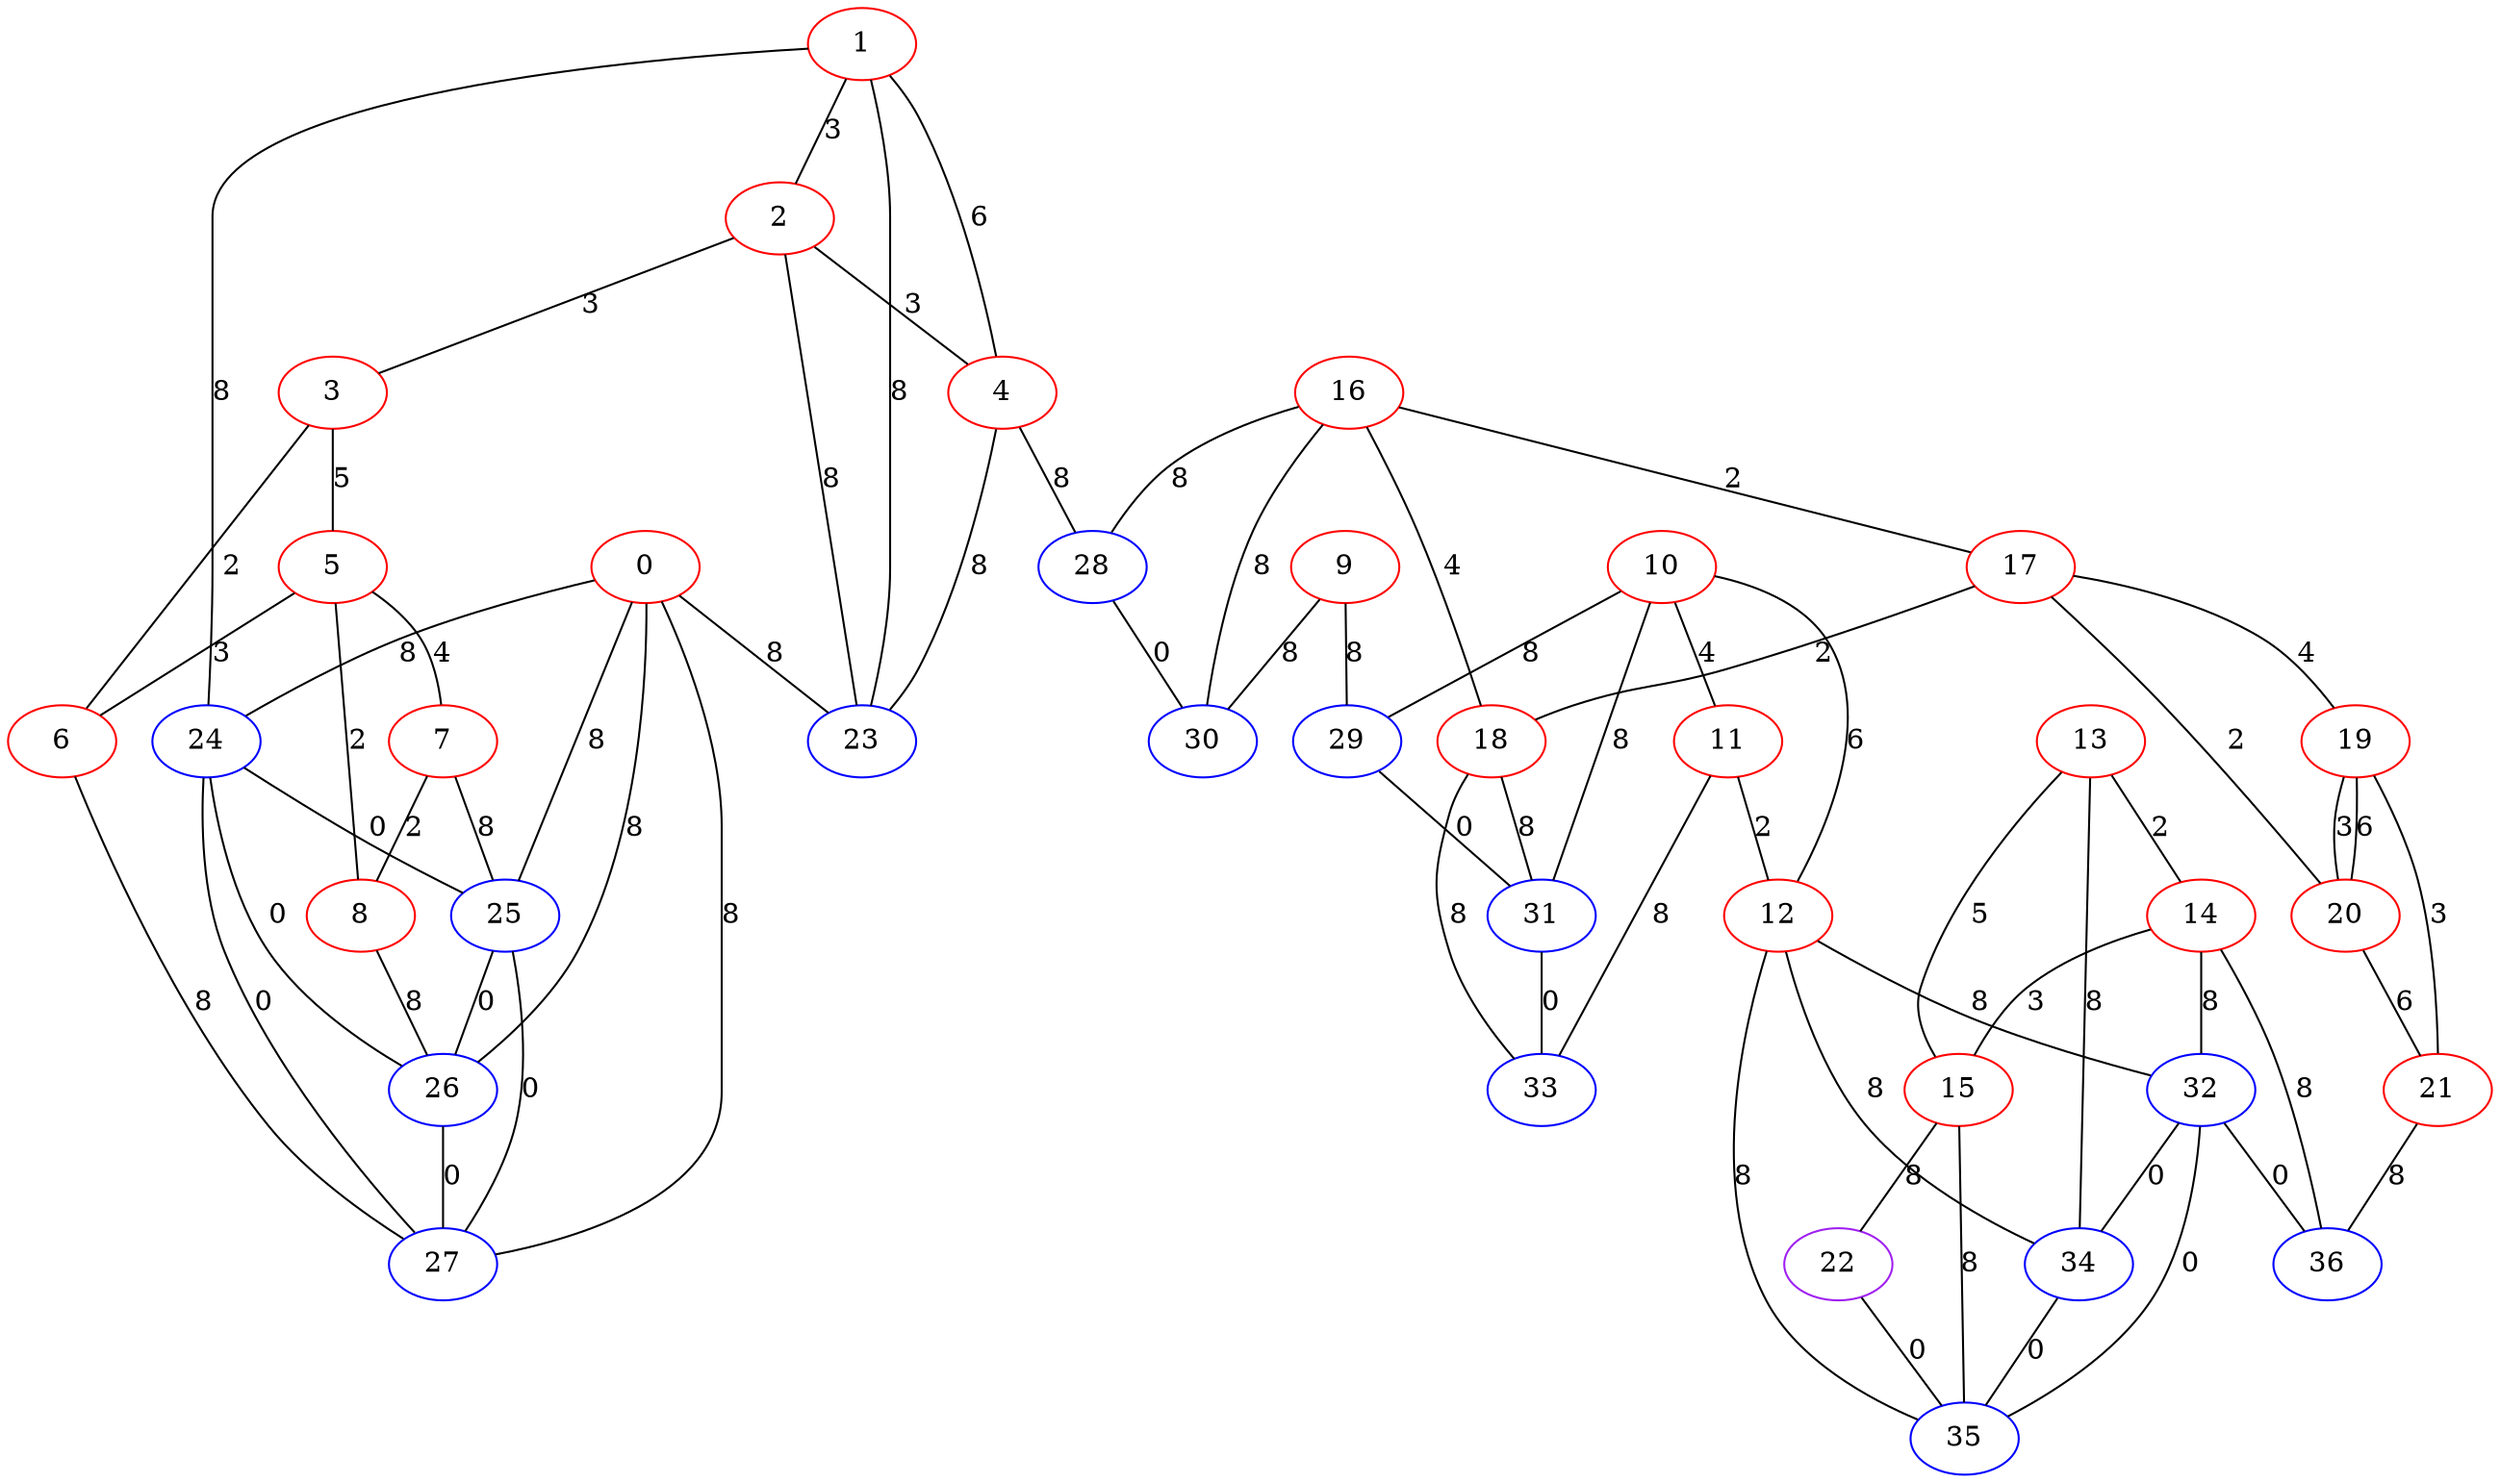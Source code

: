 graph "" {
0 [color=red, weight=1];
1 [color=red, weight=1];
2 [color=red, weight=1];
3 [color=red, weight=1];
4 [color=red, weight=1];
5 [color=red, weight=1];
6 [color=red, weight=1];
7 [color=red, weight=1];
8 [color=red, weight=1];
9 [color=red, weight=1];
10 [color=red, weight=1];
11 [color=red, weight=1];
12 [color=red, weight=1];
13 [color=red, weight=1];
14 [color=red, weight=1];
15 [color=red, weight=1];
16 [color=red, weight=1];
17 [color=red, weight=1];
18 [color=red, weight=1];
19 [color=red, weight=1];
20 [color=red, weight=1];
21 [color=red, weight=1];
22 [color=purple, weight=4];
23 [color=blue, weight=3];
24 [color=blue, weight=3];
25 [color=blue, weight=3];
26 [color=blue, weight=3];
27 [color=blue, weight=3];
28 [color=blue, weight=3];
29 [color=blue, weight=3];
30 [color=blue, weight=3];
31 [color=blue, weight=3];
32 [color=blue, weight=3];
33 [color=blue, weight=3];
34 [color=blue, weight=3];
35 [color=blue, weight=3];
36 [color=blue, weight=3];
0 -- 24  [key=0, label=8];
0 -- 25  [key=0, label=8];
0 -- 26  [key=0, label=8];
0 -- 27  [key=0, label=8];
0 -- 23  [key=0, label=8];
1 -- 24  [key=0, label=8];
1 -- 2  [key=0, label=3];
1 -- 4  [key=0, label=6];
1 -- 23  [key=0, label=8];
2 -- 3  [key=0, label=3];
2 -- 4  [key=0, label=3];
2 -- 23  [key=0, label=8];
3 -- 5  [key=0, label=5];
3 -- 6  [key=0, label=2];
4 -- 28  [key=0, label=8];
4 -- 23  [key=0, label=8];
5 -- 8  [key=0, label=2];
5 -- 6  [key=0, label=3];
5 -- 7  [key=0, label=4];
6 -- 27  [key=0, label=8];
7 -- 8  [key=0, label=2];
7 -- 25  [key=0, label=8];
8 -- 26  [key=0, label=8];
9 -- 29  [key=0, label=8];
9 -- 30  [key=0, label=8];
10 -- 11  [key=0, label=4];
10 -- 12  [key=0, label=6];
10 -- 29  [key=0, label=8];
10 -- 31  [key=0, label=8];
11 -- 33  [key=0, label=8];
11 -- 12  [key=0, label=2];
12 -- 32  [key=0, label=8];
12 -- 35  [key=0, label=8];
12 -- 34  [key=0, label=8];
13 -- 34  [key=0, label=8];
13 -- 14  [key=0, label=2];
13 -- 15  [key=0, label=5];
14 -- 32  [key=0, label=8];
14 -- 36  [key=0, label=8];
14 -- 15  [key=0, label=3];
15 -- 22  [key=0, label=8];
15 -- 35  [key=0, label=8];
16 -- 17  [key=0, label=2];
16 -- 18  [key=0, label=4];
16 -- 28  [key=0, label=8];
16 -- 30  [key=0, label=8];
17 -- 18  [key=0, label=2];
17 -- 19  [key=0, label=4];
17 -- 20  [key=0, label=2];
18 -- 33  [key=0, label=8];
18 -- 31  [key=0, label=8];
19 -- 20  [key=0, label=3];
19 -- 20  [key=1, label=6];
19 -- 21  [key=0, label=3];
20 -- 21  [key=0, label=6];
21 -- 36  [key=0, label=8];
22 -- 35  [key=0, label=0];
24 -- 26  [key=0, label=0];
24 -- 27  [key=0, label=0];
24 -- 25  [key=0, label=0];
25 -- 26  [key=0, label=0];
25 -- 27  [key=0, label=0];
26 -- 27  [key=0, label=0];
28 -- 30  [key=0, label=0];
29 -- 31  [key=0, label=0];
31 -- 33  [key=0, label=0];
32 -- 36  [key=0, label=0];
32 -- 34  [key=0, label=0];
32 -- 35  [key=0, label=0];
34 -- 35  [key=0, label=0];
}
